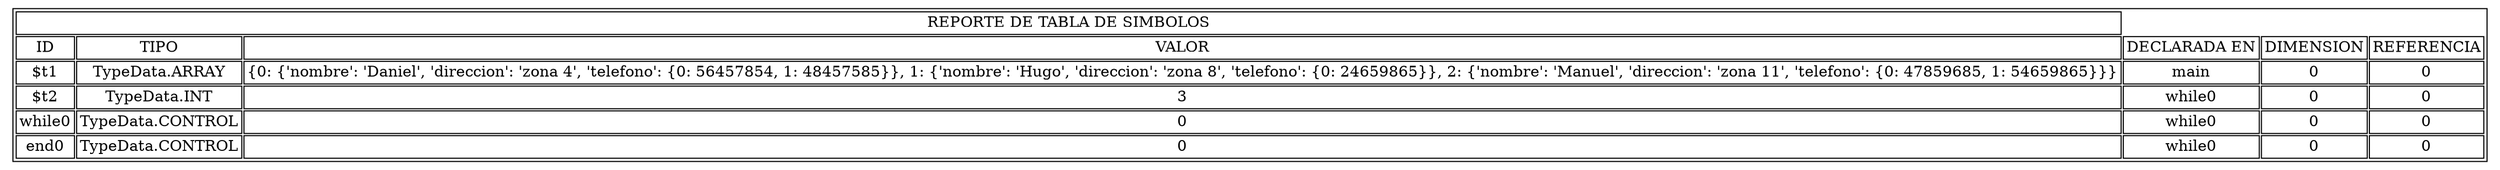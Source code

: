 digraph H { parent [ shape=plaintext label=< <table border='1' cellborder='1'><tr><td colspan="3">REPORTE DE TABLA DE SIMBOLOS</td></tr><tr><td port='port_one'>ID</td><td port='port_two'>TIPO</td><td port='port_three'>VALOR</td><td port='port_four'>DECLARADA EN</td><td port='port_five'>DIMENSION</td><td port='port_six'>REFERENCIA</td></tr><tr><td port='port_one'>$t1</td><td port='port_two'>TypeData.ARRAY</td><td port='port_three'>{0: {'nombre': 'Daniel', 'direccion': 'zona 4', 'telefono': {0: 56457854, 1: 48457585}}, 1: {'nombre': 'Hugo', 'direccion': 'zona 8', 'telefono': {0: 24659865}}, 2: {'nombre': 'Manuel', 'direccion': 'zona 11', 'telefono': {0: 47859685, 1: 54659865}}}</td><td port='port_four'>main</td><td port='port_five'>0</td><td port='port_six'>0</td></tr><tr><td port='port_one'>$t2</td><td port='port_two'>TypeData.INT</td><td port='port_three'>3</td><td port='port_four'>while0</td><td port='port_five'>0</td><td port='port_six'>0</td></tr><tr><td port='port_one'>while0</td><td port='port_two'>TypeData.CONTROL</td><td port='port_three'>0</td><td port='port_four'>while0</td><td port='port_five'>0</td><td port='port_six'>0</td></tr><tr><td port='port_one'>end0</td><td port='port_two'>TypeData.CONTROL</td><td port='port_three'>0</td><td port='port_four'>while0</td><td port='port_five'>0</td><td port='port_six'>0</td></tr></table> >]; }